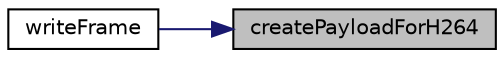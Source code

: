digraph "createPayloadForH264"
{
 // LATEX_PDF_SIZE
  edge [fontname="Helvetica",fontsize="10",labelfontname="Helvetica",labelfontsize="10"];
  node [fontname="Helvetica",fontsize="10",shape=record];
  rankdir="RL";
  Node1 [label="createPayloadForH264",height=0.2,width=0.4,color="black", fillcolor="grey75", style="filled", fontcolor="black",tooltip=" "];
  Node1 -> Node2 [dir="back",color="midnightblue",fontsize="10",style="solid",fontname="Helvetica"];
  Node2 [label="writeFrame",height=0.2,width=0.4,color="black", fillcolor="white", style="filled",URL="$group__PublicMemberFunctions.html#ga40c7caf6325f426d82030beec50cc86e",tooltip="Packetizes and sends media via the configuration specified by the RtcRtpTransceiver."];
}
